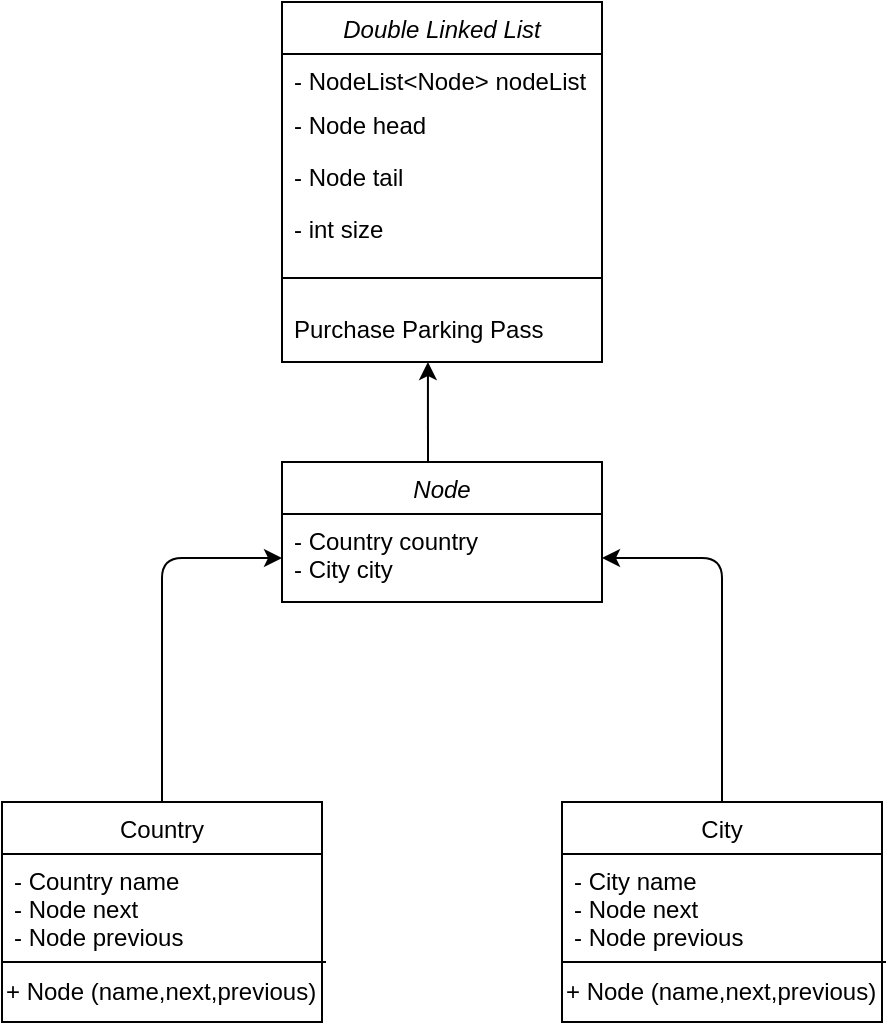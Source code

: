<mxfile version="14.4.2" type="device"><diagram id="C5RBs43oDa-KdzZeNtuy" name="Page-1"><mxGraphModel dx="1422" dy="794" grid="1" gridSize="10" guides="1" tooltips="1" connect="1" arrows="1" fold="1" page="1" pageScale="1" pageWidth="827" pageHeight="1169" math="0" shadow="0"><root><mxCell id="WIyWlLk6GJQsqaUBKTNV-0"/><mxCell id="WIyWlLk6GJQsqaUBKTNV-1" parent="WIyWlLk6GJQsqaUBKTNV-0"/><mxCell id="zkfFHV4jXpPFQw0GAbJ--0" value="Double Linked List" style="swimlane;fontStyle=2;align=center;verticalAlign=top;childLayout=stackLayout;horizontal=1;startSize=26;horizontalStack=0;resizeParent=1;resizeLast=0;collapsible=1;marginBottom=0;rounded=0;shadow=0;strokeWidth=1;" parent="WIyWlLk6GJQsqaUBKTNV-1" vertex="1"><mxGeometry x="320" y="40" width="160" height="180" as="geometry"><mxRectangle x="230" y="140" width="160" height="26" as="alternateBounds"/></mxGeometry></mxCell><mxCell id="zkfFHV4jXpPFQw0GAbJ--1" value="- NodeList&lt;Node&gt; nodeList" style="text;align=left;verticalAlign=top;spacingLeft=4;spacingRight=4;overflow=hidden;rotatable=0;points=[[0,0.5],[1,0.5]];portConstraint=eastwest;" parent="zkfFHV4jXpPFQw0GAbJ--0" vertex="1"><mxGeometry y="26" width="160" height="22" as="geometry"/></mxCell><mxCell id="zkfFHV4jXpPFQw0GAbJ--2" value="- Node head" style="text;align=left;verticalAlign=top;spacingLeft=4;spacingRight=4;overflow=hidden;rotatable=0;points=[[0,0.5],[1,0.5]];portConstraint=eastwest;rounded=0;shadow=0;html=0;" parent="zkfFHV4jXpPFQw0GAbJ--0" vertex="1"><mxGeometry y="48" width="160" height="26" as="geometry"/></mxCell><mxCell id="zkfFHV4jXpPFQw0GAbJ--3" value="- Node tail" style="text;align=left;verticalAlign=top;spacingLeft=4;spacingRight=4;overflow=hidden;rotatable=0;points=[[0,0.5],[1,0.5]];portConstraint=eastwest;rounded=0;shadow=0;html=0;" parent="zkfFHV4jXpPFQw0GAbJ--0" vertex="1"><mxGeometry y="74" width="160" height="26" as="geometry"/></mxCell><mxCell id="XzjhwLJE3K0GgIBM0xTX-10" value="- int size" style="text;align=left;verticalAlign=top;spacingLeft=4;spacingRight=4;overflow=hidden;rotatable=0;points=[[0,0.5],[1,0.5]];portConstraint=eastwest;rounded=0;shadow=0;html=0;" vertex="1" parent="zkfFHV4jXpPFQw0GAbJ--0"><mxGeometry y="100" width="160" height="26" as="geometry"/></mxCell><mxCell id="zkfFHV4jXpPFQw0GAbJ--4" value="" style="line;html=1;strokeWidth=1;align=left;verticalAlign=middle;spacingTop=-1;spacingLeft=3;spacingRight=3;rotatable=0;labelPosition=right;points=[];portConstraint=eastwest;" parent="zkfFHV4jXpPFQw0GAbJ--0" vertex="1"><mxGeometry y="126" width="160" height="24" as="geometry"/></mxCell><mxCell id="zkfFHV4jXpPFQw0GAbJ--5" value="Purchase Parking Pass" style="text;align=left;verticalAlign=top;spacingLeft=4;spacingRight=4;overflow=hidden;rotatable=0;points=[[0,0.5],[1,0.5]];portConstraint=eastwest;" parent="zkfFHV4jXpPFQw0GAbJ--0" vertex="1"><mxGeometry y="150" width="160" height="30" as="geometry"/></mxCell><mxCell id="zkfFHV4jXpPFQw0GAbJ--13" value="City" style="swimlane;fontStyle=0;align=center;verticalAlign=top;childLayout=stackLayout;horizontal=1;startSize=26;horizontalStack=0;resizeParent=1;resizeLast=0;collapsible=1;marginBottom=0;rounded=0;shadow=0;strokeWidth=1;" parent="WIyWlLk6GJQsqaUBKTNV-1" vertex="1"><mxGeometry x="460" y="440" width="160" height="110" as="geometry"><mxRectangle x="340" y="380" width="170" height="26" as="alternateBounds"/></mxGeometry></mxCell><mxCell id="zkfFHV4jXpPFQw0GAbJ--14" value="- City name&#10;- Node next&#10;- Node previous" style="text;align=left;verticalAlign=top;spacingLeft=4;spacingRight=4;overflow=hidden;rotatable=0;points=[[0,0.5],[1,0.5]];portConstraint=eastwest;" parent="zkfFHV4jXpPFQw0GAbJ--13" vertex="1"><mxGeometry y="26" width="160" height="54" as="geometry"/></mxCell><mxCell id="XzjhwLJE3K0GgIBM0xTX-0" value="" style="endArrow=none;html=1;" edge="1" parent="zkfFHV4jXpPFQw0GAbJ--13"><mxGeometry width="50" height="50" relative="1" as="geometry"><mxPoint y="80" as="sourcePoint"/><mxPoint x="162" y="80" as="targetPoint"/><Array as="points"><mxPoint x="80" y="80"/></Array></mxGeometry></mxCell><mxCell id="XzjhwLJE3K0GgIBM0xTX-1" value="+ Node (name,next,previous)" style="text;html=1;strokeColor=none;fillColor=none;align=left;verticalAlign=middle;whiteSpace=wrap;rounded=0;" vertex="1" parent="zkfFHV4jXpPFQw0GAbJ--13"><mxGeometry y="80" width="160" height="30" as="geometry"/></mxCell><mxCell id="XzjhwLJE3K0GgIBM0xTX-6" value="Country" style="swimlane;fontStyle=0;align=center;verticalAlign=top;childLayout=stackLayout;horizontal=1;startSize=26;horizontalStack=0;resizeParent=1;resizeLast=0;collapsible=1;marginBottom=0;rounded=0;shadow=0;strokeWidth=1;" vertex="1" parent="WIyWlLk6GJQsqaUBKTNV-1"><mxGeometry x="180" y="440" width="160" height="110" as="geometry"><mxRectangle x="340" y="380" width="170" height="26" as="alternateBounds"/></mxGeometry></mxCell><mxCell id="XzjhwLJE3K0GgIBM0xTX-7" value="- Country name&#10;- Node next&#10;- Node previous" style="text;align=left;verticalAlign=top;spacingLeft=4;spacingRight=4;overflow=hidden;rotatable=0;points=[[0,0.5],[1,0.5]];portConstraint=eastwest;" vertex="1" parent="XzjhwLJE3K0GgIBM0xTX-6"><mxGeometry y="26" width="160" height="54" as="geometry"/></mxCell><mxCell id="XzjhwLJE3K0GgIBM0xTX-8" value="" style="endArrow=none;html=1;" edge="1" parent="XzjhwLJE3K0GgIBM0xTX-6"><mxGeometry width="50" height="50" relative="1" as="geometry"><mxPoint y="80" as="sourcePoint"/><mxPoint x="162" y="80" as="targetPoint"/><Array as="points"><mxPoint x="80" y="80"/></Array></mxGeometry></mxCell><mxCell id="XzjhwLJE3K0GgIBM0xTX-9" value="+ Node (name,next,previous)" style="text;html=1;strokeColor=none;fillColor=none;align=left;verticalAlign=middle;whiteSpace=wrap;rounded=0;" vertex="1" parent="XzjhwLJE3K0GgIBM0xTX-6"><mxGeometry y="80" width="160" height="30" as="geometry"/></mxCell><mxCell id="XzjhwLJE3K0GgIBM0xTX-11" value="Node" style="swimlane;fontStyle=2;align=center;verticalAlign=top;childLayout=stackLayout;horizontal=1;startSize=26;horizontalStack=0;resizeParent=1;resizeLast=0;collapsible=1;marginBottom=0;rounded=0;shadow=0;strokeWidth=1;" vertex="1" parent="WIyWlLk6GJQsqaUBKTNV-1"><mxGeometry x="320" y="270" width="160" height="70" as="geometry"><mxRectangle x="230" y="140" width="160" height="26" as="alternateBounds"/></mxGeometry></mxCell><mxCell id="XzjhwLJE3K0GgIBM0xTX-13" value="- Country country&#10;- City city&#10;" style="text;align=left;verticalAlign=top;spacingLeft=4;spacingRight=4;overflow=hidden;rotatable=0;points=[[0,0.5],[1,0.5]];portConstraint=eastwest;rounded=0;shadow=0;html=0;" vertex="1" parent="XzjhwLJE3K0GgIBM0xTX-11"><mxGeometry y="26" width="160" height="44" as="geometry"/></mxCell><mxCell id="XzjhwLJE3K0GgIBM0xTX-19" value="" style="endArrow=classic;html=1;exitX=0.5;exitY=0;exitDx=0;exitDy=0;entryX=0;entryY=0.5;entryDx=0;entryDy=0;" edge="1" parent="WIyWlLk6GJQsqaUBKTNV-1" source="XzjhwLJE3K0GgIBM0xTX-6" target="XzjhwLJE3K0GgIBM0xTX-13"><mxGeometry width="50" height="50" relative="1" as="geometry"><mxPoint x="390" y="340" as="sourcePoint"/><mxPoint x="260" y="350" as="targetPoint"/><Array as="points"><mxPoint x="260" y="318"/></Array></mxGeometry></mxCell><mxCell id="XzjhwLJE3K0GgIBM0xTX-20" value="" style="endArrow=classic;html=1;exitX=0.5;exitY=0;exitDx=0;exitDy=0;entryX=1;entryY=0.5;entryDx=0;entryDy=0;" edge="1" parent="WIyWlLk6GJQsqaUBKTNV-1" source="zkfFHV4jXpPFQw0GAbJ--13" target="XzjhwLJE3K0GgIBM0xTX-13"><mxGeometry width="50" height="50" relative="1" as="geometry"><mxPoint x="590" y="422" as="sourcePoint"/><mxPoint x="650" y="300" as="targetPoint"/><Array as="points"><mxPoint x="540" y="318"/></Array></mxGeometry></mxCell><mxCell id="XzjhwLJE3K0GgIBM0xTX-21" value="" style="endArrow=classic;html=1;entryX=0.456;entryY=1;entryDx=0;entryDy=0;entryPerimeter=0;" edge="1" parent="WIyWlLk6GJQsqaUBKTNV-1" target="zkfFHV4jXpPFQw0GAbJ--5"><mxGeometry width="50" height="50" relative="1" as="geometry"><mxPoint x="393" y="270" as="sourcePoint"/><mxPoint x="440" y="290" as="targetPoint"/></mxGeometry></mxCell></root></mxGraphModel></diagram></mxfile>
